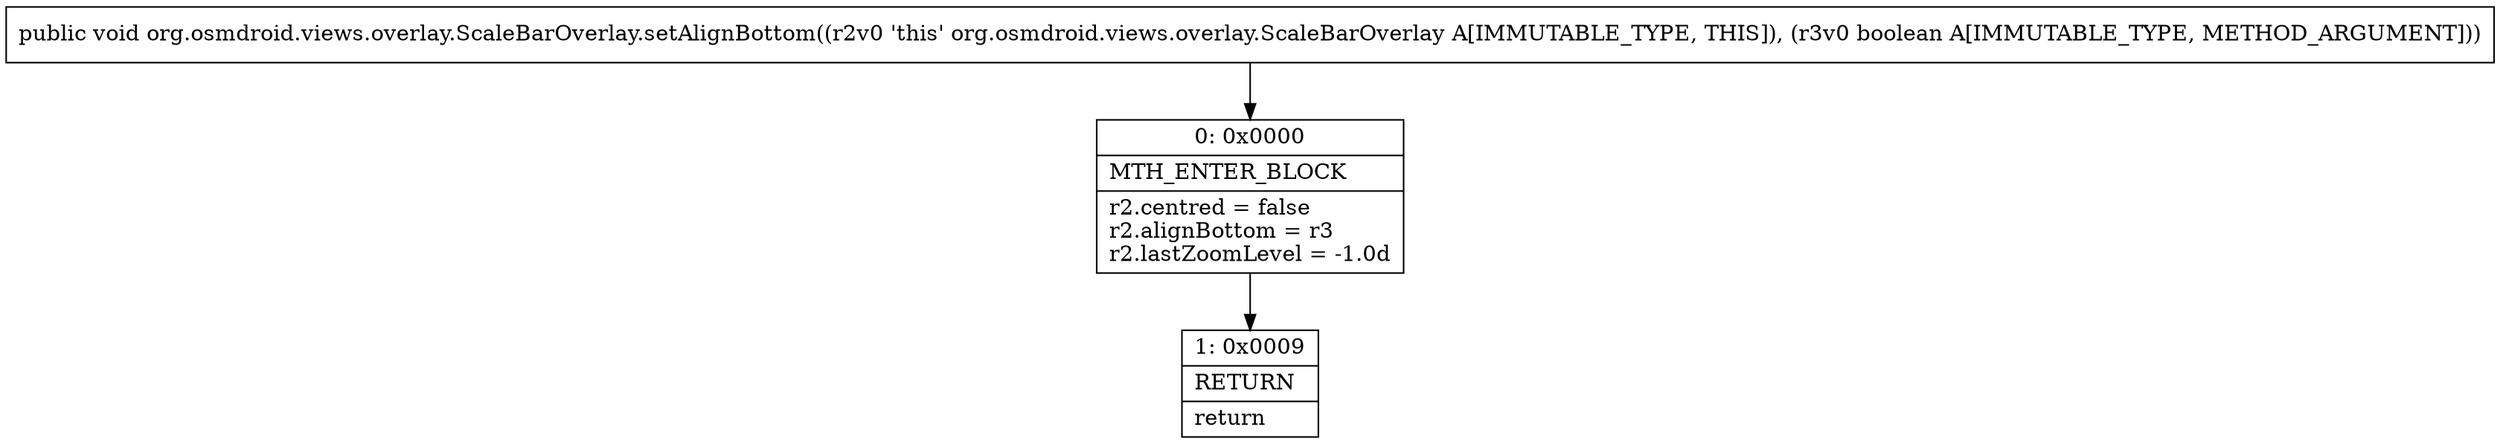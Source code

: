 digraph "CFG fororg.osmdroid.views.overlay.ScaleBarOverlay.setAlignBottom(Z)V" {
Node_0 [shape=record,label="{0\:\ 0x0000|MTH_ENTER_BLOCK\l|r2.centred = false\lr2.alignBottom = r3\lr2.lastZoomLevel = \-1.0d\l}"];
Node_1 [shape=record,label="{1\:\ 0x0009|RETURN\l|return\l}"];
MethodNode[shape=record,label="{public void org.osmdroid.views.overlay.ScaleBarOverlay.setAlignBottom((r2v0 'this' org.osmdroid.views.overlay.ScaleBarOverlay A[IMMUTABLE_TYPE, THIS]), (r3v0 boolean A[IMMUTABLE_TYPE, METHOD_ARGUMENT])) }"];
MethodNode -> Node_0;
Node_0 -> Node_1;
}

